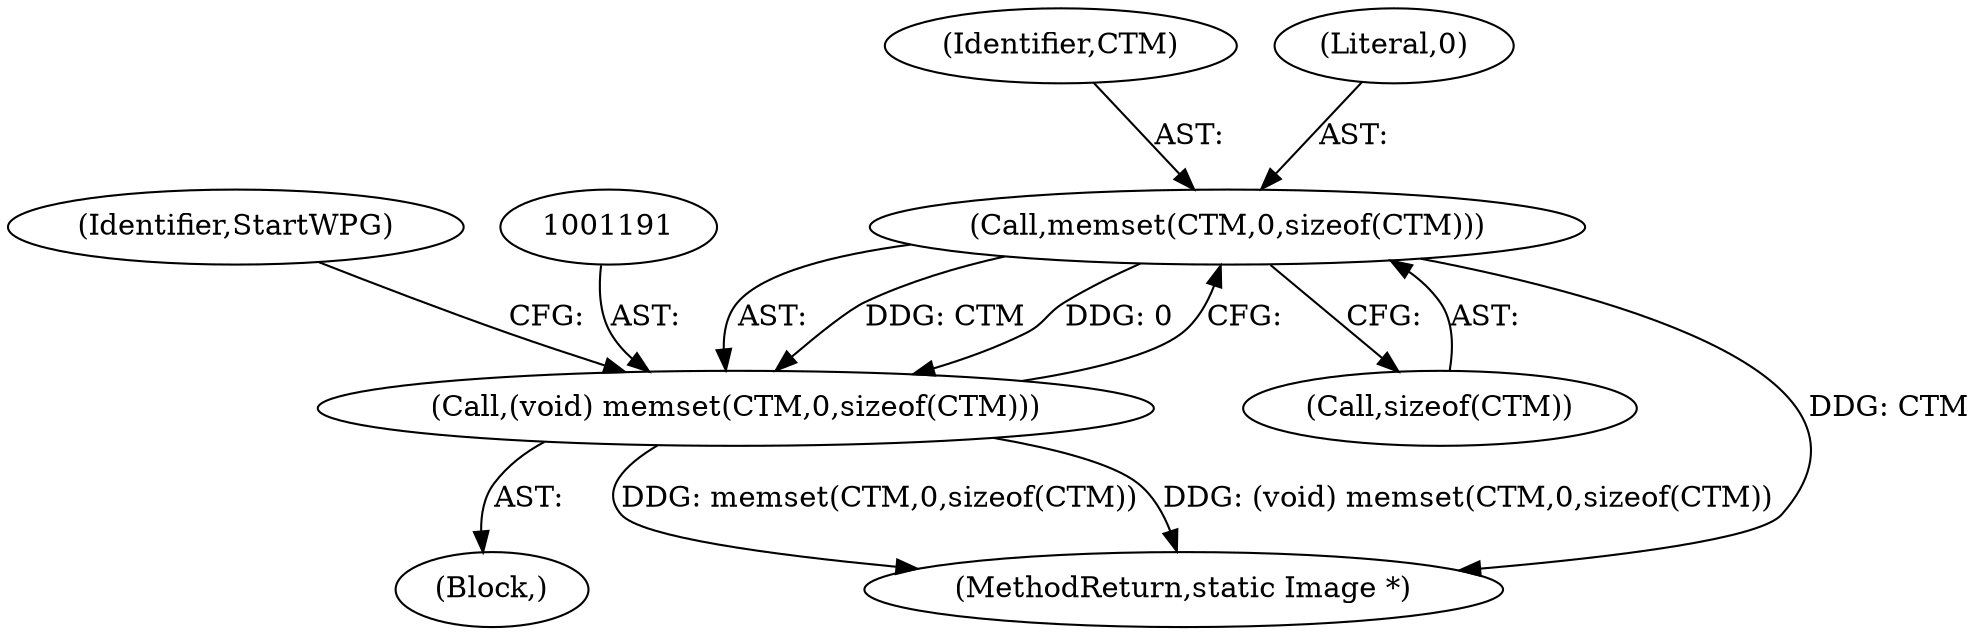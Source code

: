 digraph "0_ImageMagick_d9b2209a69ee90d8df81fb124eb66f593eb9f599_0@API" {
"1001192" [label="(Call,memset(CTM,0,sizeof(CTM)))"];
"1001190" [label="(Call,(void) memset(CTM,0,sizeof(CTM)))"];
"1001192" [label="(Call,memset(CTM,0,sizeof(CTM)))"];
"1001195" [label="(Call,sizeof(CTM))"];
"1000326" [label="(Block,)"];
"1001193" [label="(Identifier,CTM)"];
"1001190" [label="(Call,(void) memset(CTM,0,sizeof(CTM)))"];
"1001199" [label="(Identifier,StartWPG)"];
"1001914" [label="(MethodReturn,static Image *)"];
"1001194" [label="(Literal,0)"];
"1001192" -> "1001190"  [label="AST: "];
"1001192" -> "1001195"  [label="CFG: "];
"1001193" -> "1001192"  [label="AST: "];
"1001194" -> "1001192"  [label="AST: "];
"1001195" -> "1001192"  [label="AST: "];
"1001190" -> "1001192"  [label="CFG: "];
"1001192" -> "1001914"  [label="DDG: CTM"];
"1001192" -> "1001190"  [label="DDG: CTM"];
"1001192" -> "1001190"  [label="DDG: 0"];
"1001190" -> "1000326"  [label="AST: "];
"1001191" -> "1001190"  [label="AST: "];
"1001199" -> "1001190"  [label="CFG: "];
"1001190" -> "1001914"  [label="DDG: memset(CTM,0,sizeof(CTM))"];
"1001190" -> "1001914"  [label="DDG: (void) memset(CTM,0,sizeof(CTM))"];
}
